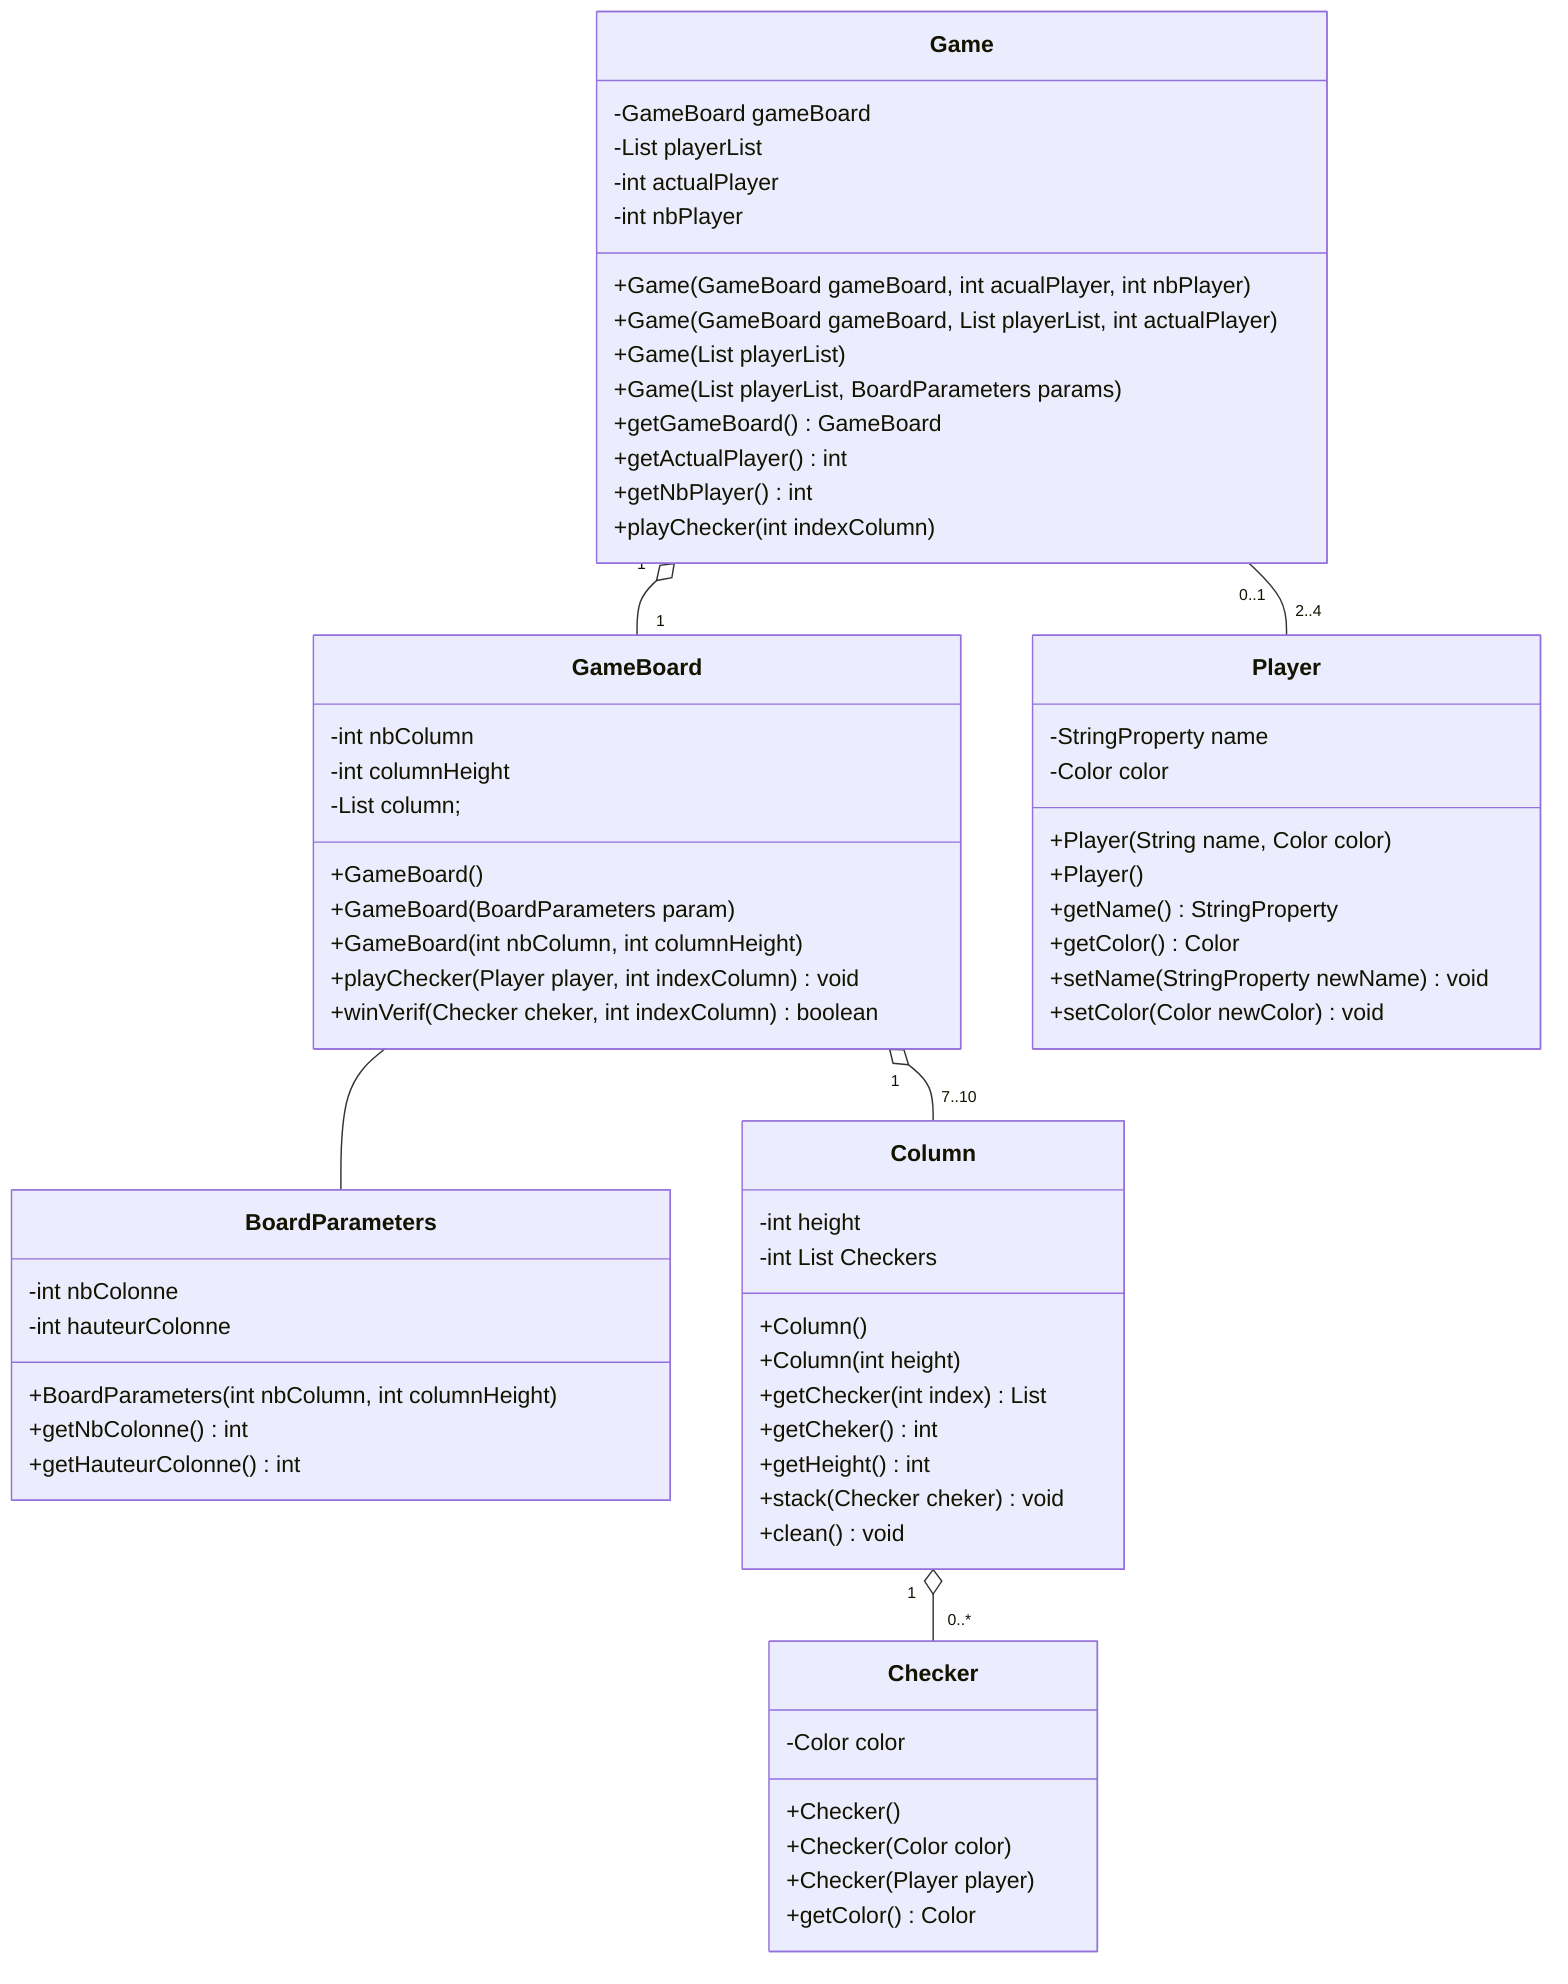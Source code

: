 classDiagram
  class BoardParameters{
    -int nbColonne
    -int hauteurColonne
    +BoardParameters(int nbColumn, int columnHeight)
    +getNbColonne() int
    +getHauteurColonne() int
  }

  class Checker{
    -Color color
    +Checker()
    +Checker(Color color)
    +Checker(Player player)
    +getColor() Color
  }

  class Column{
    -int height
    -int List<Checker> Checkers
    +Column()
    +Column(int height)
    +getChecker(int index) List<Cheker>
    +getCheker() int
    +getHeight() int
    +stack(Checker cheker) void
    +clean() void
  }

  class Game {
    -GameBoard gameBoard
    -List<Player> playerList
    -int actualPlayer
    -int nbPlayer
    +Game(GameBoard gameBoard, int acualPlayer, int nbPlayer)
    +Game(GameBoard gameBoard, List<Player> playerList, int actualPlayer)
    +Game(List<Player> playerList)
    +Game(List<Player> playerList, BoardParameters params)
    +getGameBoard() GameBoard
    +getActualPlayer() int
    +getNbPlayer() int
    +playChecker(int indexColumn)
  }

  class GameBoard{
    -int nbColumn
    -int columnHeight
    -List<Column> column;
    +GameBoard()
    +GameBoard(BoardParameters param)
    +GameBoard(int nbColumn, int columnHeight)
    +playChecker(Player player, int indexColumn) void
    +winVerif(Checker cheker, int indexColumn) boolean
  }

  class Player{
    -StringProperty name
    -Color color
    +Player(String name, Color color)
    +Player()
    +getName() StringProperty
    +getColor() Color
    +setName(StringProperty newName) void
    +setColor(Color newColor) void
  }

  Game "1" o-- "1" GameBoard
  Game "0..1" -- "2..4" Player
  GameBoard "1" o-- "7..10" Column
  GameBoard -- BoardParameters
  Column "1" o-- "0..*" Checker